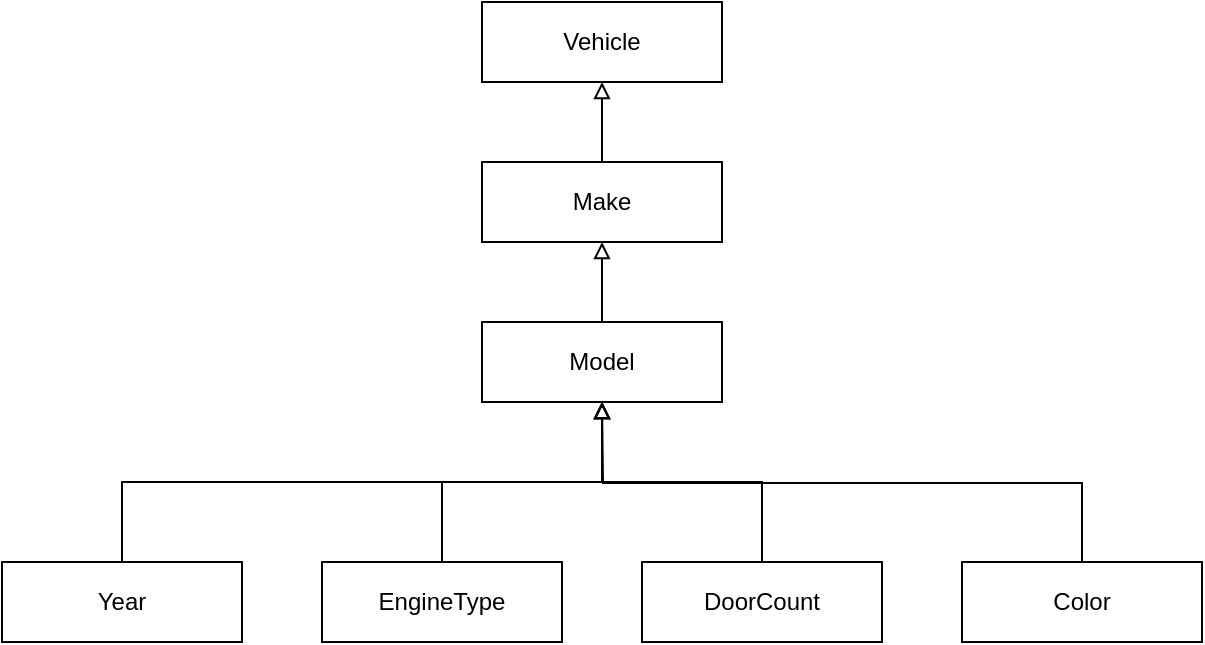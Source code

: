 <mxfile version="21.6.1" type="github">
  <diagram name="Page-1" id="90zJ3aJE29S19_U5xq-6">
    <mxGraphModel dx="899" dy="494" grid="1" gridSize="10" guides="1" tooltips="1" connect="1" arrows="1" fold="1" page="1" pageScale="1" pageWidth="850" pageHeight="1100" math="0" shadow="0">
      <root>
        <mxCell id="0" />
        <mxCell id="1" parent="0" />
        <mxCell id="BVNifk627dvfqcswf3LX-11" value="" style="edgeStyle=orthogonalEdgeStyle;rounded=0;orthogonalLoop=1;jettySize=auto;html=1;endArrow=block;endFill=0;" edge="1" parent="1" source="BVNifk627dvfqcswf3LX-4" target="BVNifk627dvfqcswf3LX-10">
          <mxGeometry relative="1" as="geometry">
            <Array as="points">
              <mxPoint x="185" y="630" />
              <mxPoint x="425" y="630" />
            </Array>
          </mxGeometry>
        </mxCell>
        <mxCell id="BVNifk627dvfqcswf3LX-4" value="Year" style="rounded=0;whiteSpace=wrap;html=1;" vertex="1" parent="1">
          <mxGeometry x="125" y="670" width="120" height="40" as="geometry" />
        </mxCell>
        <mxCell id="BVNifk627dvfqcswf3LX-12" style="edgeStyle=orthogonalEdgeStyle;rounded=0;orthogonalLoop=1;jettySize=auto;html=1;exitX=0.5;exitY=0;exitDx=0;exitDy=0;entryX=0.5;entryY=1;entryDx=0;entryDy=0;endArrow=block;endFill=0;" edge="1" parent="1" source="BVNifk627dvfqcswf3LX-5" target="BVNifk627dvfqcswf3LX-10">
          <mxGeometry relative="1" as="geometry" />
        </mxCell>
        <mxCell id="BVNifk627dvfqcswf3LX-5" value="EngineType" style="rounded=0;whiteSpace=wrap;html=1;" vertex="1" parent="1">
          <mxGeometry x="285" y="670" width="120" height="40" as="geometry" />
        </mxCell>
        <mxCell id="BVNifk627dvfqcswf3LX-13" style="edgeStyle=orthogonalEdgeStyle;rounded=0;orthogonalLoop=1;jettySize=auto;html=1;exitX=0.5;exitY=0;exitDx=0;exitDy=0;entryX=0.5;entryY=1;entryDx=0;entryDy=0;endArrow=block;endFill=0;" edge="1" parent="1" source="BVNifk627dvfqcswf3LX-6" target="BVNifk627dvfqcswf3LX-10">
          <mxGeometry relative="1" as="geometry" />
        </mxCell>
        <mxCell id="BVNifk627dvfqcswf3LX-6" value="DoorCount" style="rounded=0;whiteSpace=wrap;html=1;" vertex="1" parent="1">
          <mxGeometry x="445" y="670" width="120" height="40" as="geometry" />
        </mxCell>
        <mxCell id="BVNifk627dvfqcswf3LX-14" style="edgeStyle=orthogonalEdgeStyle;rounded=0;orthogonalLoop=1;jettySize=auto;html=1;exitX=0.5;exitY=0;exitDx=0;exitDy=0;endArrow=block;endFill=0;" edge="1" parent="1" source="BVNifk627dvfqcswf3LX-7">
          <mxGeometry relative="1" as="geometry">
            <mxPoint x="425" y="590" as="targetPoint" />
          </mxGeometry>
        </mxCell>
        <mxCell id="BVNifk627dvfqcswf3LX-7" value="Color" style="rounded=0;whiteSpace=wrap;html=1;" vertex="1" parent="1">
          <mxGeometry x="605" y="670" width="120" height="40" as="geometry" />
        </mxCell>
        <mxCell id="BVNifk627dvfqcswf3LX-16" value="" style="edgeStyle=orthogonalEdgeStyle;rounded=0;orthogonalLoop=1;jettySize=auto;html=1;endArrow=block;endFill=0;" edge="1" parent="1" source="BVNifk627dvfqcswf3LX-10" target="BVNifk627dvfqcswf3LX-15">
          <mxGeometry relative="1" as="geometry" />
        </mxCell>
        <mxCell id="BVNifk627dvfqcswf3LX-10" value="Model" style="rounded=0;whiteSpace=wrap;html=1;" vertex="1" parent="1">
          <mxGeometry x="365" y="550" width="120" height="40" as="geometry" />
        </mxCell>
        <mxCell id="BVNifk627dvfqcswf3LX-18" value="" style="edgeStyle=orthogonalEdgeStyle;rounded=0;orthogonalLoop=1;jettySize=auto;html=1;endArrow=block;endFill=0;" edge="1" parent="1" source="BVNifk627dvfqcswf3LX-15" target="BVNifk627dvfqcswf3LX-17">
          <mxGeometry relative="1" as="geometry" />
        </mxCell>
        <mxCell id="BVNifk627dvfqcswf3LX-15" value="Make" style="rounded=0;whiteSpace=wrap;html=1;" vertex="1" parent="1">
          <mxGeometry x="365" y="470" width="120" height="40" as="geometry" />
        </mxCell>
        <mxCell id="BVNifk627dvfqcswf3LX-17" value="Vehicle" style="rounded=0;whiteSpace=wrap;html=1;" vertex="1" parent="1">
          <mxGeometry x="365" y="390" width="120" height="40" as="geometry" />
        </mxCell>
      </root>
    </mxGraphModel>
  </diagram>
</mxfile>
